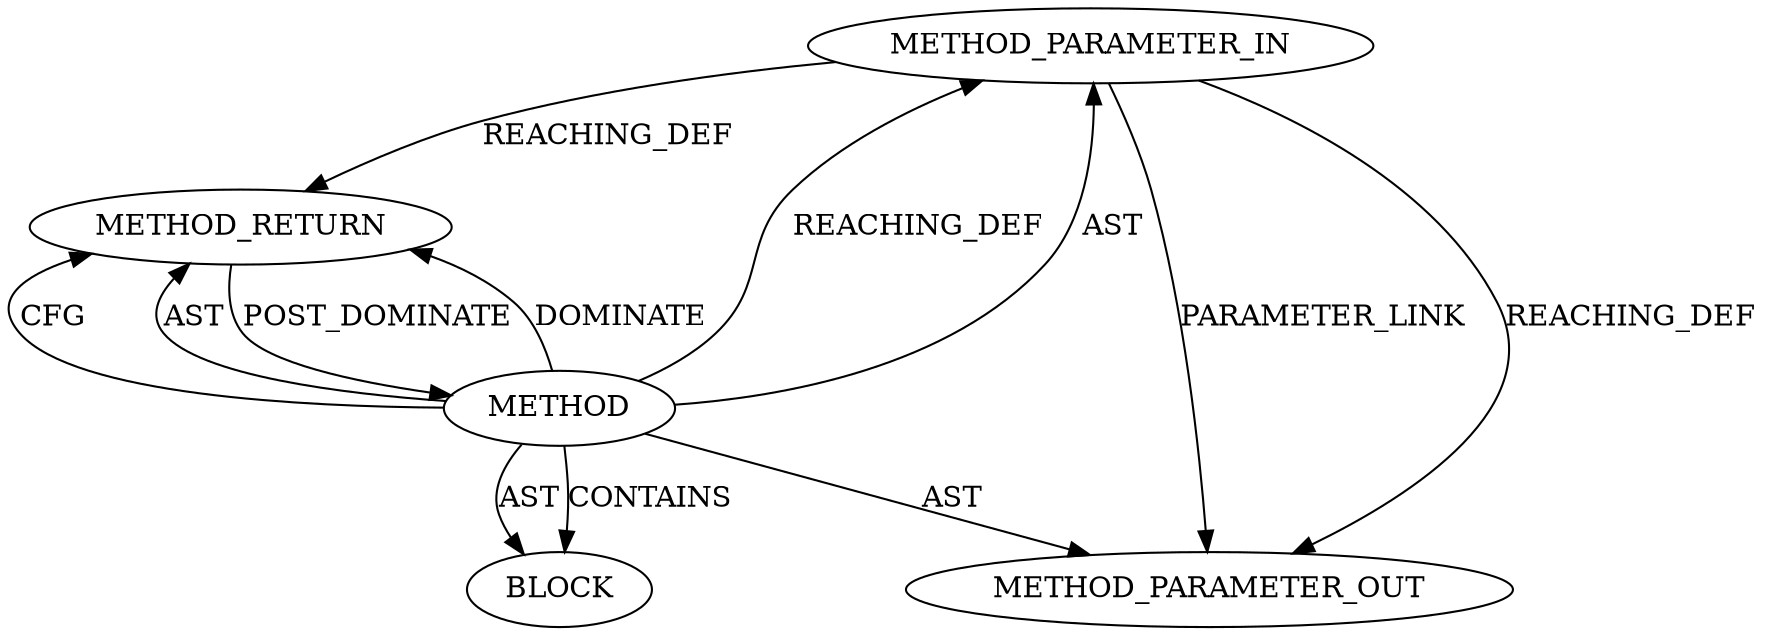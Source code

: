 digraph {
  12598 [label=METHOD_PARAMETER_IN ORDER=1 CODE="p1" IS_VARIADIC=false TYPE_FULL_NAME="ANY" EVALUATION_STRATEGY="BY_VALUE" INDEX=1 NAME="p1"]
  12600 [label=METHOD_RETURN ORDER=2 CODE="RET" TYPE_FULL_NAME="ANY" EVALUATION_STRATEGY="BY_VALUE"]
  12597 [label=METHOD AST_PARENT_TYPE="NAMESPACE_BLOCK" AST_PARENT_FULL_NAME="<global>" ORDER=0 CODE="<empty>" FULL_NAME="messenger_v2.c:73:73:MIDDLE_PAD:1" LINE_NUMBER=73 IS_EXTERNAL=true LINE_NUMBER_END=73 FILENAME="messenger_v2.c" SIGNATURE="" NAME="MIDDLE_PAD"]
  12599 [label=BLOCK ORDER=1 ARGUMENT_INDEX=1 CODE="<empty>" TYPE_FULL_NAME="ANY"]
  13530 [label=METHOD_PARAMETER_OUT ORDER=1 CODE="p1" IS_VARIADIC=false TYPE_FULL_NAME="ANY" EVALUATION_STRATEGY="BY_VALUE" INDEX=1 NAME="p1"]
  12600 -> 12597 [label=POST_DOMINATE ]
  12598 -> 13530 [label=REACHING_DEF VARIABLE="p1"]
  12597 -> 12598 [label=REACHING_DEF VARIABLE=""]
  12597 -> 12598 [label=AST ]
  12597 -> 12600 [label=DOMINATE ]
  12597 -> 12600 [label=CFG ]
  12598 -> 12600 [label=REACHING_DEF VARIABLE="p1"]
  12598 -> 13530 [label=PARAMETER_LINK ]
  12597 -> 12599 [label=CONTAINS ]
  12597 -> 12600 [label=AST ]
  12597 -> 12599 [label=AST ]
  12597 -> 13530 [label=AST ]
}
